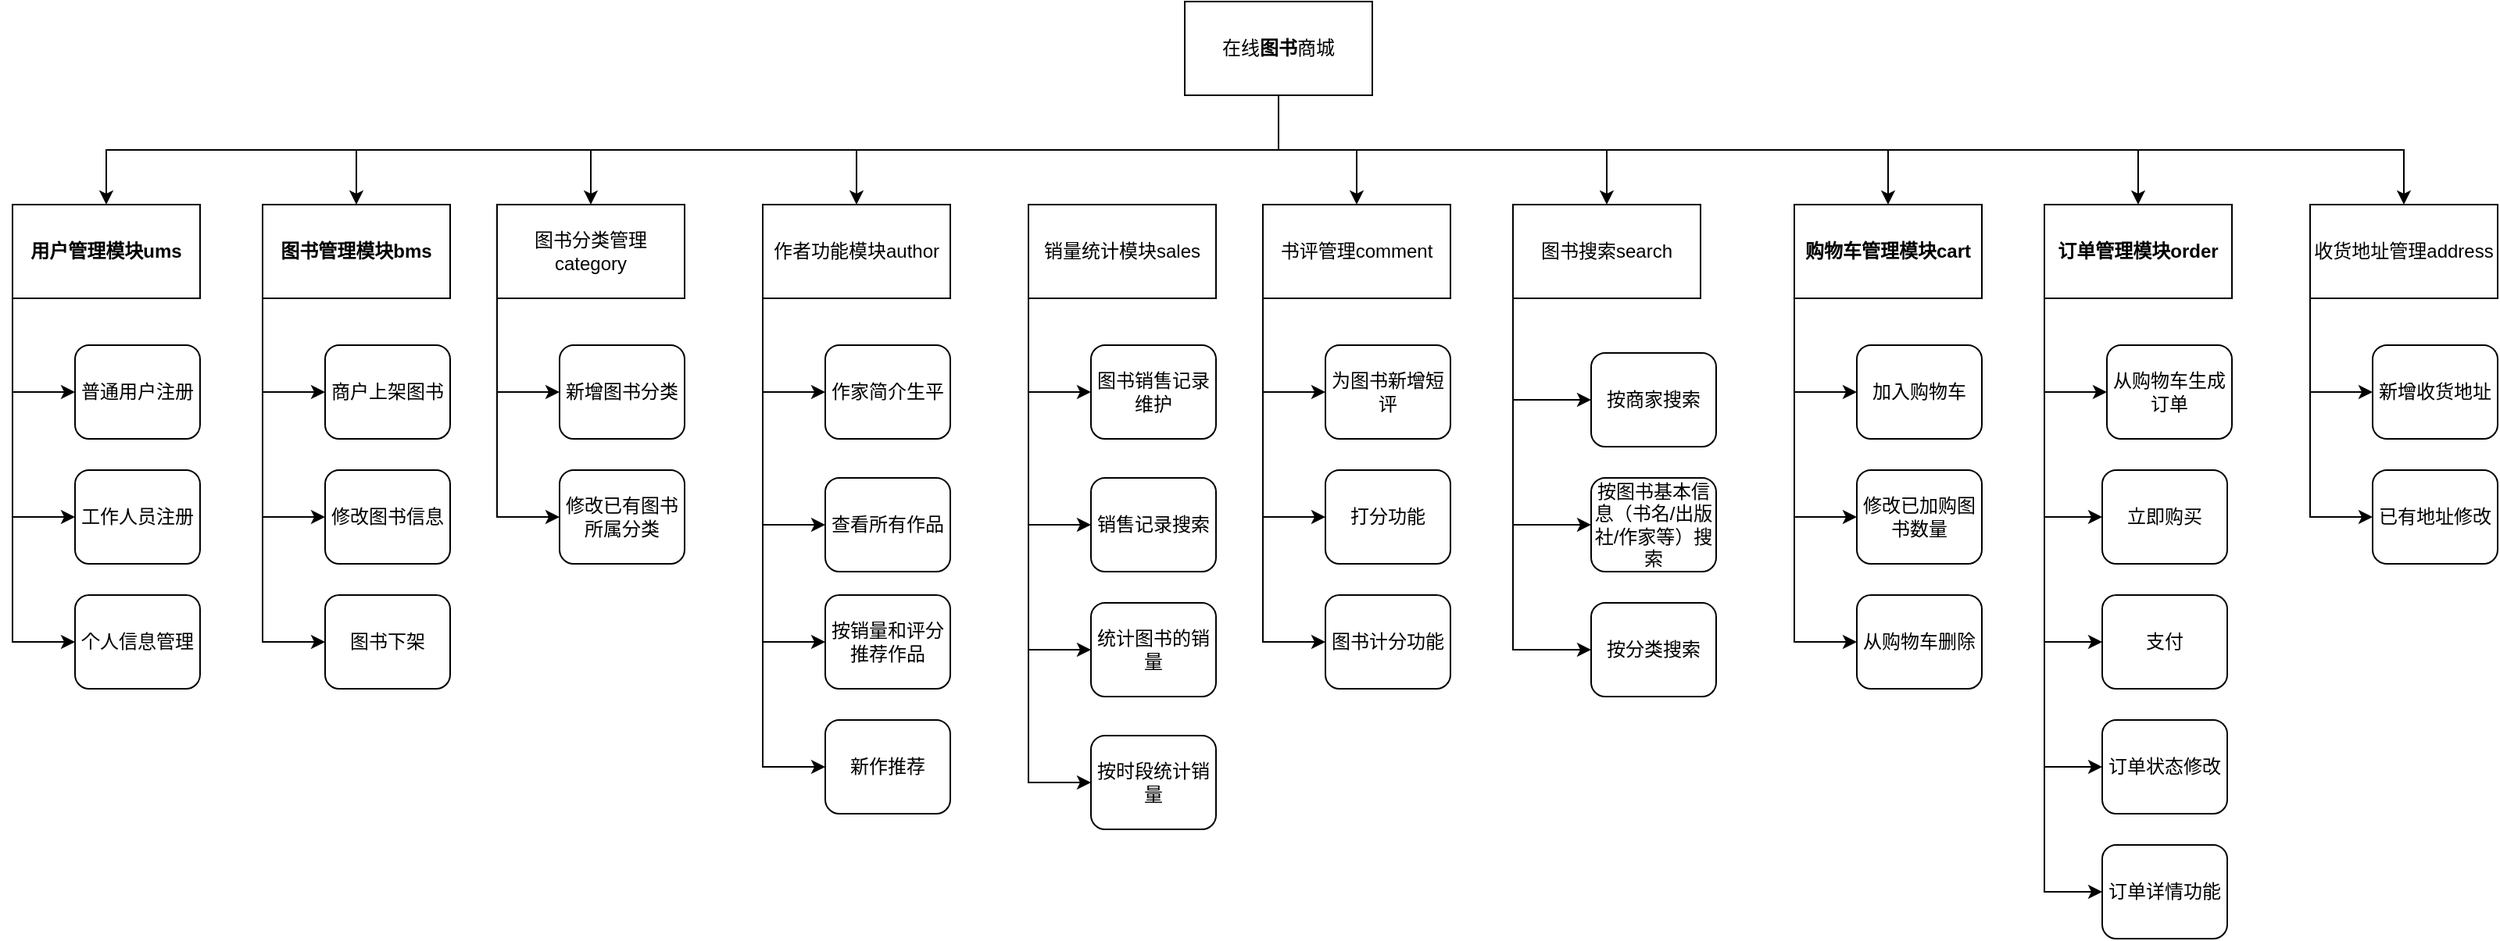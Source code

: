 <mxfile version="20.5.3" type="embed"><diagram name="第 1 页" id="dyJY8jc5gCih2Fdq-XXP"><mxGraphModel dx="761" dy="667" grid="1" gridSize="10" guides="1" tooltips="1" connect="1" arrows="1" fold="1" page="1" pageScale="1" pageWidth="827" pageHeight="1169" math="0" shadow="0"><root><mxCell id="0"/><mxCell id="1" parent="0"/><mxCell id="lUoIKgPaSjUc4zkaUTgx-8" style="edgeStyle=orthogonalEdgeStyle;rounded=0;orthogonalLoop=1;jettySize=auto;html=1;exitX=0.5;exitY=1;exitDx=0;exitDy=0;entryX=0.5;entryY=0;entryDx=0;entryDy=0;" parent="1" source="lUoIKgPaSjUc4zkaUTgx-1" target="lUoIKgPaSjUc4zkaUTgx-2" edge="1"><mxGeometry relative="1" as="geometry"/></mxCell><mxCell id="lUoIKgPaSjUc4zkaUTgx-9" style="edgeStyle=orthogonalEdgeStyle;rounded=0;orthogonalLoop=1;jettySize=auto;html=1;exitX=0.5;exitY=1;exitDx=0;exitDy=0;entryX=0.5;entryY=0;entryDx=0;entryDy=0;" parent="1" source="lUoIKgPaSjUc4zkaUTgx-1" target="lUoIKgPaSjUc4zkaUTgx-3" edge="1"><mxGeometry relative="1" as="geometry"/></mxCell><mxCell id="lUoIKgPaSjUc4zkaUTgx-10" style="edgeStyle=orthogonalEdgeStyle;rounded=0;orthogonalLoop=1;jettySize=auto;html=1;exitX=0.5;exitY=1;exitDx=0;exitDy=0;entryX=0.5;entryY=0;entryDx=0;entryDy=0;" parent="1" source="lUoIKgPaSjUc4zkaUTgx-1" target="lUoIKgPaSjUc4zkaUTgx-4" edge="1"><mxGeometry relative="1" as="geometry"/></mxCell><mxCell id="lUoIKgPaSjUc4zkaUTgx-14" style="edgeStyle=orthogonalEdgeStyle;rounded=0;orthogonalLoop=1;jettySize=auto;html=1;exitX=0.5;exitY=1;exitDx=0;exitDy=0;" parent="1" source="lUoIKgPaSjUc4zkaUTgx-1" target="lUoIKgPaSjUc4zkaUTgx-13" edge="1"><mxGeometry relative="1" as="geometry"/></mxCell><mxCell id="9" style="edgeStyle=orthogonalEdgeStyle;rounded=0;orthogonalLoop=1;jettySize=auto;html=1;exitX=0.5;exitY=1;exitDx=0;exitDy=0;entryX=0.5;entryY=0;entryDx=0;entryDy=0;" parent="1" source="lUoIKgPaSjUc4zkaUTgx-1" target="2" edge="1"><mxGeometry relative="1" as="geometry"/></mxCell><mxCell id="33" style="edgeStyle=orthogonalEdgeStyle;rounded=0;orthogonalLoop=1;jettySize=auto;html=1;exitX=0.5;exitY=1;exitDx=0;exitDy=0;entryX=0.5;entryY=0;entryDx=0;entryDy=0;" edge="1" parent="1" source="lUoIKgPaSjUc4zkaUTgx-1" target="18"><mxGeometry relative="1" as="geometry"/></mxCell><mxCell id="34" style="edgeStyle=orthogonalEdgeStyle;rounded=0;orthogonalLoop=1;jettySize=auto;html=1;exitX=0.5;exitY=1;exitDx=0;exitDy=0;entryX=0.5;entryY=0;entryDx=0;entryDy=0;" edge="1" parent="1" source="lUoIKgPaSjUc4zkaUTgx-1" target="24"><mxGeometry relative="1" as="geometry"/></mxCell><mxCell id="35" style="edgeStyle=orthogonalEdgeStyle;rounded=0;orthogonalLoop=1;jettySize=auto;html=1;exitX=0.5;exitY=1;exitDx=0;exitDy=0;entryX=0.5;entryY=0;entryDx=0;entryDy=0;" edge="1" parent="1" source="lUoIKgPaSjUc4zkaUTgx-1" target="12"><mxGeometry relative="1" as="geometry"/></mxCell><mxCell id="45" style="edgeStyle=orthogonalEdgeStyle;rounded=0;orthogonalLoop=1;jettySize=auto;html=1;exitX=0.5;exitY=1;exitDx=0;exitDy=0;entryX=0.5;entryY=0;entryDx=0;entryDy=0;" edge="1" parent="1" source="lUoIKgPaSjUc4zkaUTgx-1" target="36"><mxGeometry relative="1" as="geometry"/></mxCell><mxCell id="lUoIKgPaSjUc4zkaUTgx-1" value="在线&lt;b&gt;图书&lt;/b&gt;商城" style="rounded=0;whiteSpace=wrap;html=1;" parent="1" vertex="1"><mxGeometry x="760" y="160" width="120" height="60" as="geometry"/></mxCell><mxCell id="lUoIKgPaSjUc4zkaUTgx-19" style="edgeStyle=orthogonalEdgeStyle;rounded=0;orthogonalLoop=1;jettySize=auto;html=1;exitX=0;exitY=1;exitDx=0;exitDy=0;entryX=0;entryY=0.5;entryDx=0;entryDy=0;" parent="1" source="lUoIKgPaSjUc4zkaUTgx-2" target="lUoIKgPaSjUc4zkaUTgx-15" edge="1"><mxGeometry relative="1" as="geometry"/></mxCell><mxCell id="lUoIKgPaSjUc4zkaUTgx-21" style="edgeStyle=orthogonalEdgeStyle;rounded=0;orthogonalLoop=1;jettySize=auto;html=1;exitX=0;exitY=1;exitDx=0;exitDy=0;entryX=0;entryY=0.5;entryDx=0;entryDy=0;" parent="1" source="lUoIKgPaSjUc4zkaUTgx-2" target="lUoIKgPaSjUc4zkaUTgx-16" edge="1"><mxGeometry relative="1" as="geometry"/></mxCell><mxCell id="lUoIKgPaSjUc4zkaUTgx-22" style="edgeStyle=orthogonalEdgeStyle;rounded=0;orthogonalLoop=1;jettySize=auto;html=1;exitX=0;exitY=1;exitDx=0;exitDy=0;entryX=0;entryY=0.5;entryDx=0;entryDy=0;" parent="1" source="lUoIKgPaSjUc4zkaUTgx-2" target="lUoIKgPaSjUc4zkaUTgx-17" edge="1"><mxGeometry relative="1" as="geometry"/></mxCell><mxCell id="lUoIKgPaSjUc4zkaUTgx-2" value="用户管理模块ums" style="rounded=0;whiteSpace=wrap;html=1;fontStyle=1" parent="1" vertex="1"><mxGeometry x="10" y="290" width="120" height="60" as="geometry"/></mxCell><mxCell id="lUoIKgPaSjUc4zkaUTgx-29" style="edgeStyle=orthogonalEdgeStyle;rounded=0;orthogonalLoop=1;jettySize=auto;html=1;exitX=0;exitY=1;exitDx=0;exitDy=0;entryX=0;entryY=0.5;entryDx=0;entryDy=0;" parent="1" source="lUoIKgPaSjUc4zkaUTgx-3" target="lUoIKgPaSjUc4zkaUTgx-24" edge="1"><mxGeometry relative="1" as="geometry"/></mxCell><mxCell id="lUoIKgPaSjUc4zkaUTgx-30" style="edgeStyle=orthogonalEdgeStyle;rounded=0;orthogonalLoop=1;jettySize=auto;html=1;exitX=0;exitY=1;exitDx=0;exitDy=0;entryX=0;entryY=0.5;entryDx=0;entryDy=0;" parent="1" source="lUoIKgPaSjUc4zkaUTgx-3" target="lUoIKgPaSjUc4zkaUTgx-25" edge="1"><mxGeometry relative="1" as="geometry"/></mxCell><mxCell id="lUoIKgPaSjUc4zkaUTgx-31" style="edgeStyle=orthogonalEdgeStyle;rounded=0;orthogonalLoop=1;jettySize=auto;html=1;exitX=0;exitY=1;exitDx=0;exitDy=0;entryX=0;entryY=0.5;entryDx=0;entryDy=0;" parent="1" source="lUoIKgPaSjUc4zkaUTgx-3" target="lUoIKgPaSjUc4zkaUTgx-26" edge="1"><mxGeometry relative="1" as="geometry"/></mxCell><mxCell id="lUoIKgPaSjUc4zkaUTgx-3" value="图书管理模块bms" style="rounded=0;whiteSpace=wrap;html=1;fontStyle=1" parent="1" vertex="1"><mxGeometry x="170" y="290" width="120" height="60" as="geometry"/></mxCell><mxCell id="lUoIKgPaSjUc4zkaUTgx-35" style="edgeStyle=orthogonalEdgeStyle;rounded=0;orthogonalLoop=1;jettySize=auto;html=1;exitX=0;exitY=1;exitDx=0;exitDy=0;entryX=0;entryY=0.5;entryDx=0;entryDy=0;" parent="1" source="lUoIKgPaSjUc4zkaUTgx-4" target="lUoIKgPaSjUc4zkaUTgx-27" edge="1"><mxGeometry relative="1" as="geometry"/></mxCell><mxCell id="lUoIKgPaSjUc4zkaUTgx-36" style="edgeStyle=orthogonalEdgeStyle;rounded=0;orthogonalLoop=1;jettySize=auto;html=1;exitX=0;exitY=1;exitDx=0;exitDy=0;entryX=0;entryY=0.5;entryDx=0;entryDy=0;" parent="1" source="lUoIKgPaSjUc4zkaUTgx-4" target="lUoIKgPaSjUc4zkaUTgx-28" edge="1"><mxGeometry relative="1" as="geometry"/></mxCell><mxCell id="lUoIKgPaSjUc4zkaUTgx-4" value="图书分类管理category" style="rounded=0;whiteSpace=wrap;html=1;" parent="1" vertex="1"><mxGeometry x="320" y="290" width="120" height="60" as="geometry"/></mxCell><mxCell id="lUoIKgPaSjUc4zkaUTgx-41" style="edgeStyle=orthogonalEdgeStyle;rounded=0;orthogonalLoop=1;jettySize=auto;html=1;exitX=0;exitY=1;exitDx=0;exitDy=0;entryX=0;entryY=0.5;entryDx=0;entryDy=0;" parent="1" source="lUoIKgPaSjUc4zkaUTgx-13" target="lUoIKgPaSjUc4zkaUTgx-38" edge="1"><mxGeometry relative="1" as="geometry"/></mxCell><mxCell id="lUoIKgPaSjUc4zkaUTgx-42" style="edgeStyle=orthogonalEdgeStyle;rounded=0;orthogonalLoop=1;jettySize=auto;html=1;exitX=0;exitY=1;exitDx=0;exitDy=0;entryX=0;entryY=0.5;entryDx=0;entryDy=0;" parent="1" source="lUoIKgPaSjUc4zkaUTgx-13" target="lUoIKgPaSjUc4zkaUTgx-39" edge="1"><mxGeometry relative="1" as="geometry"/></mxCell><mxCell id="lUoIKgPaSjUc4zkaUTgx-43" style="edgeStyle=orthogonalEdgeStyle;rounded=0;orthogonalLoop=1;jettySize=auto;html=1;exitX=0;exitY=1;exitDx=0;exitDy=0;entryX=0;entryY=0.5;entryDx=0;entryDy=0;" parent="1" source="lUoIKgPaSjUc4zkaUTgx-13" target="lUoIKgPaSjUc4zkaUTgx-40" edge="1"><mxGeometry relative="1" as="geometry"/></mxCell><mxCell id="lUoIKgPaSjUc4zkaUTgx-13" value="书评管理comment" style="rounded=0;whiteSpace=wrap;html=1;" parent="1" vertex="1"><mxGeometry x="810" y="290" width="120" height="60" as="geometry"/></mxCell><mxCell id="lUoIKgPaSjUc4zkaUTgx-15" value="普通用户注册" style="rounded=1;whiteSpace=wrap;html=1;" parent="1" vertex="1"><mxGeometry x="50" y="380" width="80" height="60" as="geometry"/></mxCell><mxCell id="lUoIKgPaSjUc4zkaUTgx-16" value="工作人员注册" style="rounded=1;whiteSpace=wrap;html=1;" parent="1" vertex="1"><mxGeometry x="50" y="460" width="80" height="60" as="geometry"/></mxCell><mxCell id="lUoIKgPaSjUc4zkaUTgx-17" value="个人信息管理" style="rounded=1;whiteSpace=wrap;html=1;" parent="1" vertex="1"><mxGeometry x="50" y="540" width="80" height="60" as="geometry"/></mxCell><mxCell id="lUoIKgPaSjUc4zkaUTgx-24" value="商户上架图书" style="rounded=1;whiteSpace=wrap;html=1;" parent="1" vertex="1"><mxGeometry x="210" y="380" width="80" height="60" as="geometry"/></mxCell><mxCell id="lUoIKgPaSjUc4zkaUTgx-25" value="修改图书信息" style="rounded=1;whiteSpace=wrap;html=1;" parent="1" vertex="1"><mxGeometry x="210" y="460" width="80" height="60" as="geometry"/></mxCell><mxCell id="lUoIKgPaSjUc4zkaUTgx-26" value="图书下架" style="rounded=1;whiteSpace=wrap;html=1;" parent="1" vertex="1"><mxGeometry x="210" y="540" width="80" height="60" as="geometry"/></mxCell><mxCell id="lUoIKgPaSjUc4zkaUTgx-27" value="新增图书分类" style="rounded=1;whiteSpace=wrap;html=1;" parent="1" vertex="1"><mxGeometry x="360" y="380" width="80" height="60" as="geometry"/></mxCell><mxCell id="lUoIKgPaSjUc4zkaUTgx-28" value="修改已有图书所属分类" style="rounded=1;whiteSpace=wrap;html=1;" parent="1" vertex="1"><mxGeometry x="360" y="460" width="80" height="60" as="geometry"/></mxCell><mxCell id="lUoIKgPaSjUc4zkaUTgx-38" value="为图书新增短评" style="rounded=1;whiteSpace=wrap;html=1;" parent="1" vertex="1"><mxGeometry x="850" y="380" width="80" height="60" as="geometry"/></mxCell><mxCell id="lUoIKgPaSjUc4zkaUTgx-39" value="打分功能" style="rounded=1;whiteSpace=wrap;html=1;" parent="1" vertex="1"><mxGeometry x="850" y="460" width="80" height="60" as="geometry"/></mxCell><mxCell id="lUoIKgPaSjUc4zkaUTgx-40" value="图书计分功能" style="rounded=1;whiteSpace=wrap;html=1;" parent="1" vertex="1"><mxGeometry x="850" y="540" width="80" height="60" as="geometry"/></mxCell><mxCell id="6" style="edgeStyle=orthogonalEdgeStyle;rounded=0;orthogonalLoop=1;jettySize=auto;html=1;exitX=0;exitY=1;exitDx=0;exitDy=0;entryX=0;entryY=0.5;entryDx=0;entryDy=0;" parent="1" source="2" target="3" edge="1"><mxGeometry relative="1" as="geometry"/></mxCell><mxCell id="7" style="edgeStyle=orthogonalEdgeStyle;rounded=0;orthogonalLoop=1;jettySize=auto;html=1;exitX=0;exitY=1;exitDx=0;exitDy=0;entryX=0;entryY=0.5;entryDx=0;entryDy=0;" parent="1" source="2" target="4" edge="1"><mxGeometry relative="1" as="geometry"/></mxCell><mxCell id="8" style="edgeStyle=orthogonalEdgeStyle;rounded=0;orthogonalLoop=1;jettySize=auto;html=1;exitX=0;exitY=1;exitDx=0;exitDy=0;entryX=0;entryY=0.5;entryDx=0;entryDy=0;" parent="1" source="2" target="5" edge="1"><mxGeometry relative="1" as="geometry"/></mxCell><mxCell id="2" value="图书搜索search" style="rounded=0;whiteSpace=wrap;html=1;fontStyle=0" parent="1" vertex="1"><mxGeometry x="970" y="290" width="120" height="60" as="geometry"/></mxCell><mxCell id="3" value="按商家搜索" style="rounded=1;whiteSpace=wrap;html=1;" parent="1" vertex="1"><mxGeometry x="1020" y="385" width="80" height="60" as="geometry"/></mxCell><mxCell id="4" value="按图书基本信息（书名/出版社/作家等）搜索" style="rounded=1;whiteSpace=wrap;html=1;" parent="1" vertex="1"><mxGeometry x="1020" y="465" width="80" height="60" as="geometry"/></mxCell><mxCell id="5" value="按分类搜索" style="rounded=1;whiteSpace=wrap;html=1;" parent="1" vertex="1"><mxGeometry x="1020" y="545" width="80" height="60" as="geometry"/></mxCell><mxCell id="10" style="edgeStyle=orthogonalEdgeStyle;rounded=0;orthogonalLoop=1;jettySize=auto;html=1;exitX=0;exitY=1;exitDx=0;exitDy=0;entryX=0;entryY=0.5;entryDx=0;entryDy=0;" edge="1" parent="1" source="12" target="14"><mxGeometry relative="1" as="geometry"/></mxCell><mxCell id="11" style="edgeStyle=orthogonalEdgeStyle;rounded=0;orthogonalLoop=1;jettySize=auto;html=1;exitX=0;exitY=1;exitDx=0;exitDy=0;entryX=0;entryY=0.5;entryDx=0;entryDy=0;" edge="1" parent="1" source="12" target="13"><mxGeometry relative="1" as="geometry"/></mxCell><mxCell id="12" value="收货地址管理address" style="rounded=0;whiteSpace=wrap;html=1;" vertex="1" parent="1"><mxGeometry x="1480" y="290" width="120" height="60" as="geometry"/></mxCell><mxCell id="13" value="已有地址修改" style="rounded=1;whiteSpace=wrap;html=1;" vertex="1" parent="1"><mxGeometry x="1520" y="460" width="80" height="60" as="geometry"/></mxCell><mxCell id="14" value="新增收货地址" style="rounded=1;whiteSpace=wrap;html=1;" vertex="1" parent="1"><mxGeometry x="1520" y="380" width="80" height="60" as="geometry"/></mxCell><mxCell id="15" style="edgeStyle=orthogonalEdgeStyle;rounded=0;orthogonalLoop=1;jettySize=auto;html=1;exitX=0;exitY=1;exitDx=0;exitDy=0;entryX=0;entryY=0.5;entryDx=0;entryDy=0;" edge="1" parent="1" source="18" target="25"><mxGeometry relative="1" as="geometry"/></mxCell><mxCell id="16" style="edgeStyle=orthogonalEdgeStyle;rounded=0;orthogonalLoop=1;jettySize=auto;html=1;exitX=0;exitY=1;exitDx=0;exitDy=0;entryX=0;entryY=0.5;entryDx=0;entryDy=0;" edge="1" parent="1" source="18" target="26"><mxGeometry relative="1" as="geometry"/></mxCell><mxCell id="17" style="edgeStyle=orthogonalEdgeStyle;rounded=0;orthogonalLoop=1;jettySize=auto;html=1;exitX=0;exitY=1;exitDx=0;exitDy=0;entryX=0;entryY=0.5;entryDx=0;entryDy=0;" edge="1" parent="1" source="18" target="27"><mxGeometry relative="1" as="geometry"/></mxCell><mxCell id="18" value="购物车管理模块cart" style="rounded=0;whiteSpace=wrap;html=1;fontStyle=1" vertex="1" parent="1"><mxGeometry x="1150" y="290" width="120" height="60" as="geometry"/></mxCell><mxCell id="19" style="edgeStyle=orthogonalEdgeStyle;rounded=0;orthogonalLoop=1;jettySize=auto;html=1;exitX=0;exitY=1;exitDx=0;exitDy=0;entryX=0;entryY=0.5;entryDx=0;entryDy=0;" edge="1" parent="1" source="24" target="28"><mxGeometry relative="1" as="geometry"/></mxCell><mxCell id="20" style="edgeStyle=orthogonalEdgeStyle;rounded=0;orthogonalLoop=1;jettySize=auto;html=1;exitX=0;exitY=1;exitDx=0;exitDy=0;entryX=0;entryY=0.5;entryDx=0;entryDy=0;" edge="1" parent="1" source="24" target="29"><mxGeometry relative="1" as="geometry"/></mxCell><mxCell id="21" style="edgeStyle=orthogonalEdgeStyle;rounded=0;orthogonalLoop=1;jettySize=auto;html=1;exitX=0;exitY=1;exitDx=0;exitDy=0;entryX=0;entryY=0.5;entryDx=0;entryDy=0;" edge="1" parent="1" source="24" target="30"><mxGeometry relative="1" as="geometry"/></mxCell><mxCell id="22" style="edgeStyle=orthogonalEdgeStyle;rounded=0;orthogonalLoop=1;jettySize=auto;html=1;exitX=0;exitY=1;exitDx=0;exitDy=0;entryX=0;entryY=0.5;entryDx=0;entryDy=0;" edge="1" parent="1" source="24" target="31"><mxGeometry relative="1" as="geometry"/></mxCell><mxCell id="23" style="edgeStyle=orthogonalEdgeStyle;rounded=0;orthogonalLoop=1;jettySize=auto;html=1;exitX=0;exitY=1;exitDx=0;exitDy=0;entryX=0;entryY=0.5;entryDx=0;entryDy=0;" edge="1" parent="1" source="24" target="32"><mxGeometry relative="1" as="geometry"/></mxCell><mxCell id="24" value="订单管理模块order" style="rounded=0;whiteSpace=wrap;html=1;fontStyle=1" vertex="1" parent="1"><mxGeometry x="1310" y="290" width="120" height="60" as="geometry"/></mxCell><mxCell id="25" value="加入购物车" style="rounded=1;whiteSpace=wrap;html=1;" vertex="1" parent="1"><mxGeometry x="1190" y="380" width="80" height="60" as="geometry"/></mxCell><mxCell id="26" value="修改已加购图书数量" style="rounded=1;whiteSpace=wrap;html=1;" vertex="1" parent="1"><mxGeometry x="1190" y="460" width="80" height="60" as="geometry"/></mxCell><mxCell id="27" value="从购物车删除" style="rounded=1;whiteSpace=wrap;html=1;" vertex="1" parent="1"><mxGeometry x="1190" y="540" width="80" height="60" as="geometry"/></mxCell><mxCell id="28" value="从购物车生成订单" style="rounded=1;whiteSpace=wrap;html=1;" vertex="1" parent="1"><mxGeometry x="1350" y="380" width="80" height="60" as="geometry"/></mxCell><mxCell id="29" value="立即购买" style="rounded=1;whiteSpace=wrap;html=1;" vertex="1" parent="1"><mxGeometry x="1347" y="460" width="80" height="60" as="geometry"/></mxCell><mxCell id="30" value="支付" style="rounded=1;whiteSpace=wrap;html=1;" vertex="1" parent="1"><mxGeometry x="1347" y="540" width="80" height="60" as="geometry"/></mxCell><mxCell id="31" value="订单状态修改" style="rounded=1;whiteSpace=wrap;html=1;" vertex="1" parent="1"><mxGeometry x="1347" y="620" width="80" height="60" as="geometry"/></mxCell><mxCell id="32" value="订单详情功能" style="rounded=1;whiteSpace=wrap;html=1;" vertex="1" parent="1"><mxGeometry x="1347" y="700" width="80" height="60" as="geometry"/></mxCell><mxCell id="41" style="edgeStyle=orthogonalEdgeStyle;rounded=0;orthogonalLoop=1;jettySize=auto;html=1;exitX=0;exitY=1;exitDx=0;exitDy=0;entryX=0;entryY=0.5;entryDx=0;entryDy=0;" edge="1" parent="1" source="36" target="37"><mxGeometry relative="1" as="geometry"/></mxCell><mxCell id="42" style="edgeStyle=orthogonalEdgeStyle;rounded=0;orthogonalLoop=1;jettySize=auto;html=1;exitX=0;exitY=1;exitDx=0;exitDy=0;entryX=0;entryY=0.5;entryDx=0;entryDy=0;" edge="1" parent="1" source="36" target="38"><mxGeometry relative="1" as="geometry"/></mxCell><mxCell id="43" style="edgeStyle=orthogonalEdgeStyle;rounded=0;orthogonalLoop=1;jettySize=auto;html=1;exitX=0;exitY=1;exitDx=0;exitDy=0;entryX=0;entryY=0.5;entryDx=0;entryDy=0;" edge="1" parent="1" source="36" target="39"><mxGeometry relative="1" as="geometry"/></mxCell><mxCell id="44" style="edgeStyle=orthogonalEdgeStyle;rounded=0;orthogonalLoop=1;jettySize=auto;html=1;exitX=0;exitY=1;exitDx=0;exitDy=0;entryX=0;entryY=0.5;entryDx=0;entryDy=0;" edge="1" parent="1" source="36" target="40"><mxGeometry relative="1" as="geometry"/></mxCell><mxCell id="36" value="作者功能模块author" style="rounded=0;whiteSpace=wrap;html=1;" vertex="1" parent="1"><mxGeometry x="490" y="290" width="120" height="60" as="geometry"/></mxCell><mxCell id="37" value="作家简介生平" style="rounded=1;whiteSpace=wrap;html=1;" vertex="1" parent="1"><mxGeometry x="530" y="380" width="80" height="60" as="geometry"/></mxCell><mxCell id="38" value="查看所有作品" style="rounded=1;whiteSpace=wrap;html=1;" vertex="1" parent="1"><mxGeometry x="530" y="465" width="80" height="60" as="geometry"/></mxCell><mxCell id="39" value="按销量和评分推荐作品" style="rounded=1;whiteSpace=wrap;html=1;" vertex="1" parent="1"><mxGeometry x="530" y="540" width="80" height="60" as="geometry"/></mxCell><mxCell id="40" value="新作推荐" style="rounded=1;whiteSpace=wrap;html=1;" vertex="1" parent="1"><mxGeometry x="530" y="620" width="80" height="60" as="geometry"/></mxCell><mxCell id="49" style="edgeStyle=orthogonalEdgeStyle;rounded=0;orthogonalLoop=1;jettySize=auto;html=1;exitX=0;exitY=1;exitDx=0;exitDy=0;entryX=0;entryY=0.5;entryDx=0;entryDy=0;" edge="1" parent="1" source="46" target="47"><mxGeometry relative="1" as="geometry"/></mxCell><mxCell id="50" style="edgeStyle=orthogonalEdgeStyle;rounded=0;orthogonalLoop=1;jettySize=auto;html=1;exitX=0;exitY=1;exitDx=0;exitDy=0;entryX=0;entryY=0.5;entryDx=0;entryDy=0;" edge="1" parent="1" source="46" target="48"><mxGeometry relative="1" as="geometry"/></mxCell><mxCell id="55" style="edgeStyle=orthogonalEdgeStyle;rounded=0;orthogonalLoop=1;jettySize=auto;html=1;exitX=0;exitY=1;exitDx=0;exitDy=0;entryX=0;entryY=0.5;entryDx=0;entryDy=0;" edge="1" parent="1" source="46" target="52"><mxGeometry relative="1" as="geometry"/></mxCell><mxCell id="56" style="edgeStyle=orthogonalEdgeStyle;rounded=0;orthogonalLoop=1;jettySize=auto;html=1;exitX=0;exitY=1;exitDx=0;exitDy=0;entryX=0;entryY=0.5;entryDx=0;entryDy=0;" edge="1" parent="1" source="46" target="53"><mxGeometry relative="1" as="geometry"/></mxCell><mxCell id="46" value="销量统计模块sales" style="rounded=0;whiteSpace=wrap;html=1;" vertex="1" parent="1"><mxGeometry x="660" y="290" width="120" height="60" as="geometry"/></mxCell><mxCell id="47" value="图书销售记录维护" style="rounded=1;whiteSpace=wrap;html=1;" vertex="1" parent="1"><mxGeometry x="700" y="380" width="80" height="60" as="geometry"/></mxCell><mxCell id="48" value="销售记录搜索" style="rounded=1;whiteSpace=wrap;html=1;" vertex="1" parent="1"><mxGeometry x="700" y="465" width="80" height="60" as="geometry"/></mxCell><mxCell id="52" value="统计图书的销量" style="rounded=1;whiteSpace=wrap;html=1;" vertex="1" parent="1"><mxGeometry x="700" y="545" width="80" height="60" as="geometry"/></mxCell><mxCell id="53" value="按时段统计销量" style="rounded=1;whiteSpace=wrap;html=1;" vertex="1" parent="1"><mxGeometry x="700" y="630" width="80" height="60" as="geometry"/></mxCell></root></mxGraphModel></diagram></mxfile>